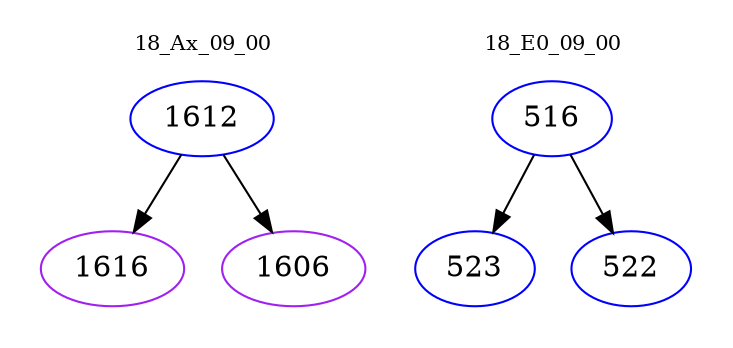 digraph{
subgraph cluster_0 {
color = white
label = "18_Ax_09_00";
fontsize=10;
T0_1612 [label="1612", color="blue"]
T0_1612 -> T0_1616 [color="black"]
T0_1616 [label="1616", color="purple"]
T0_1612 -> T0_1606 [color="black"]
T0_1606 [label="1606", color="purple"]
}
subgraph cluster_1 {
color = white
label = "18_E0_09_00";
fontsize=10;
T1_516 [label="516", color="blue"]
T1_516 -> T1_523 [color="black"]
T1_523 [label="523", color="blue"]
T1_516 -> T1_522 [color="black"]
T1_522 [label="522", color="blue"]
}
}

